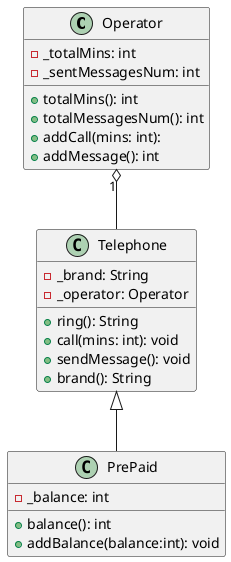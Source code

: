 @startuml Operator

class Operator{
    - _totalMins: int
    - _sentMessagesNum: int

    + totalMins(): int
    + totalMessagesNum(): int
    + addCall(mins: int):
    + addMessage(): int

}

class Telephone{
    - _brand: String
    - _operator: Operator    

    + ring(): String
    + call(mins: int): void
    + sendMessage(): void
    + brand(): String

}

class PrePaid extends Telephone{
    - _balance: int

    + balance(): int
    + addBalance(balance:int): void
}

Operator "1" o-- Telephone


@enduml